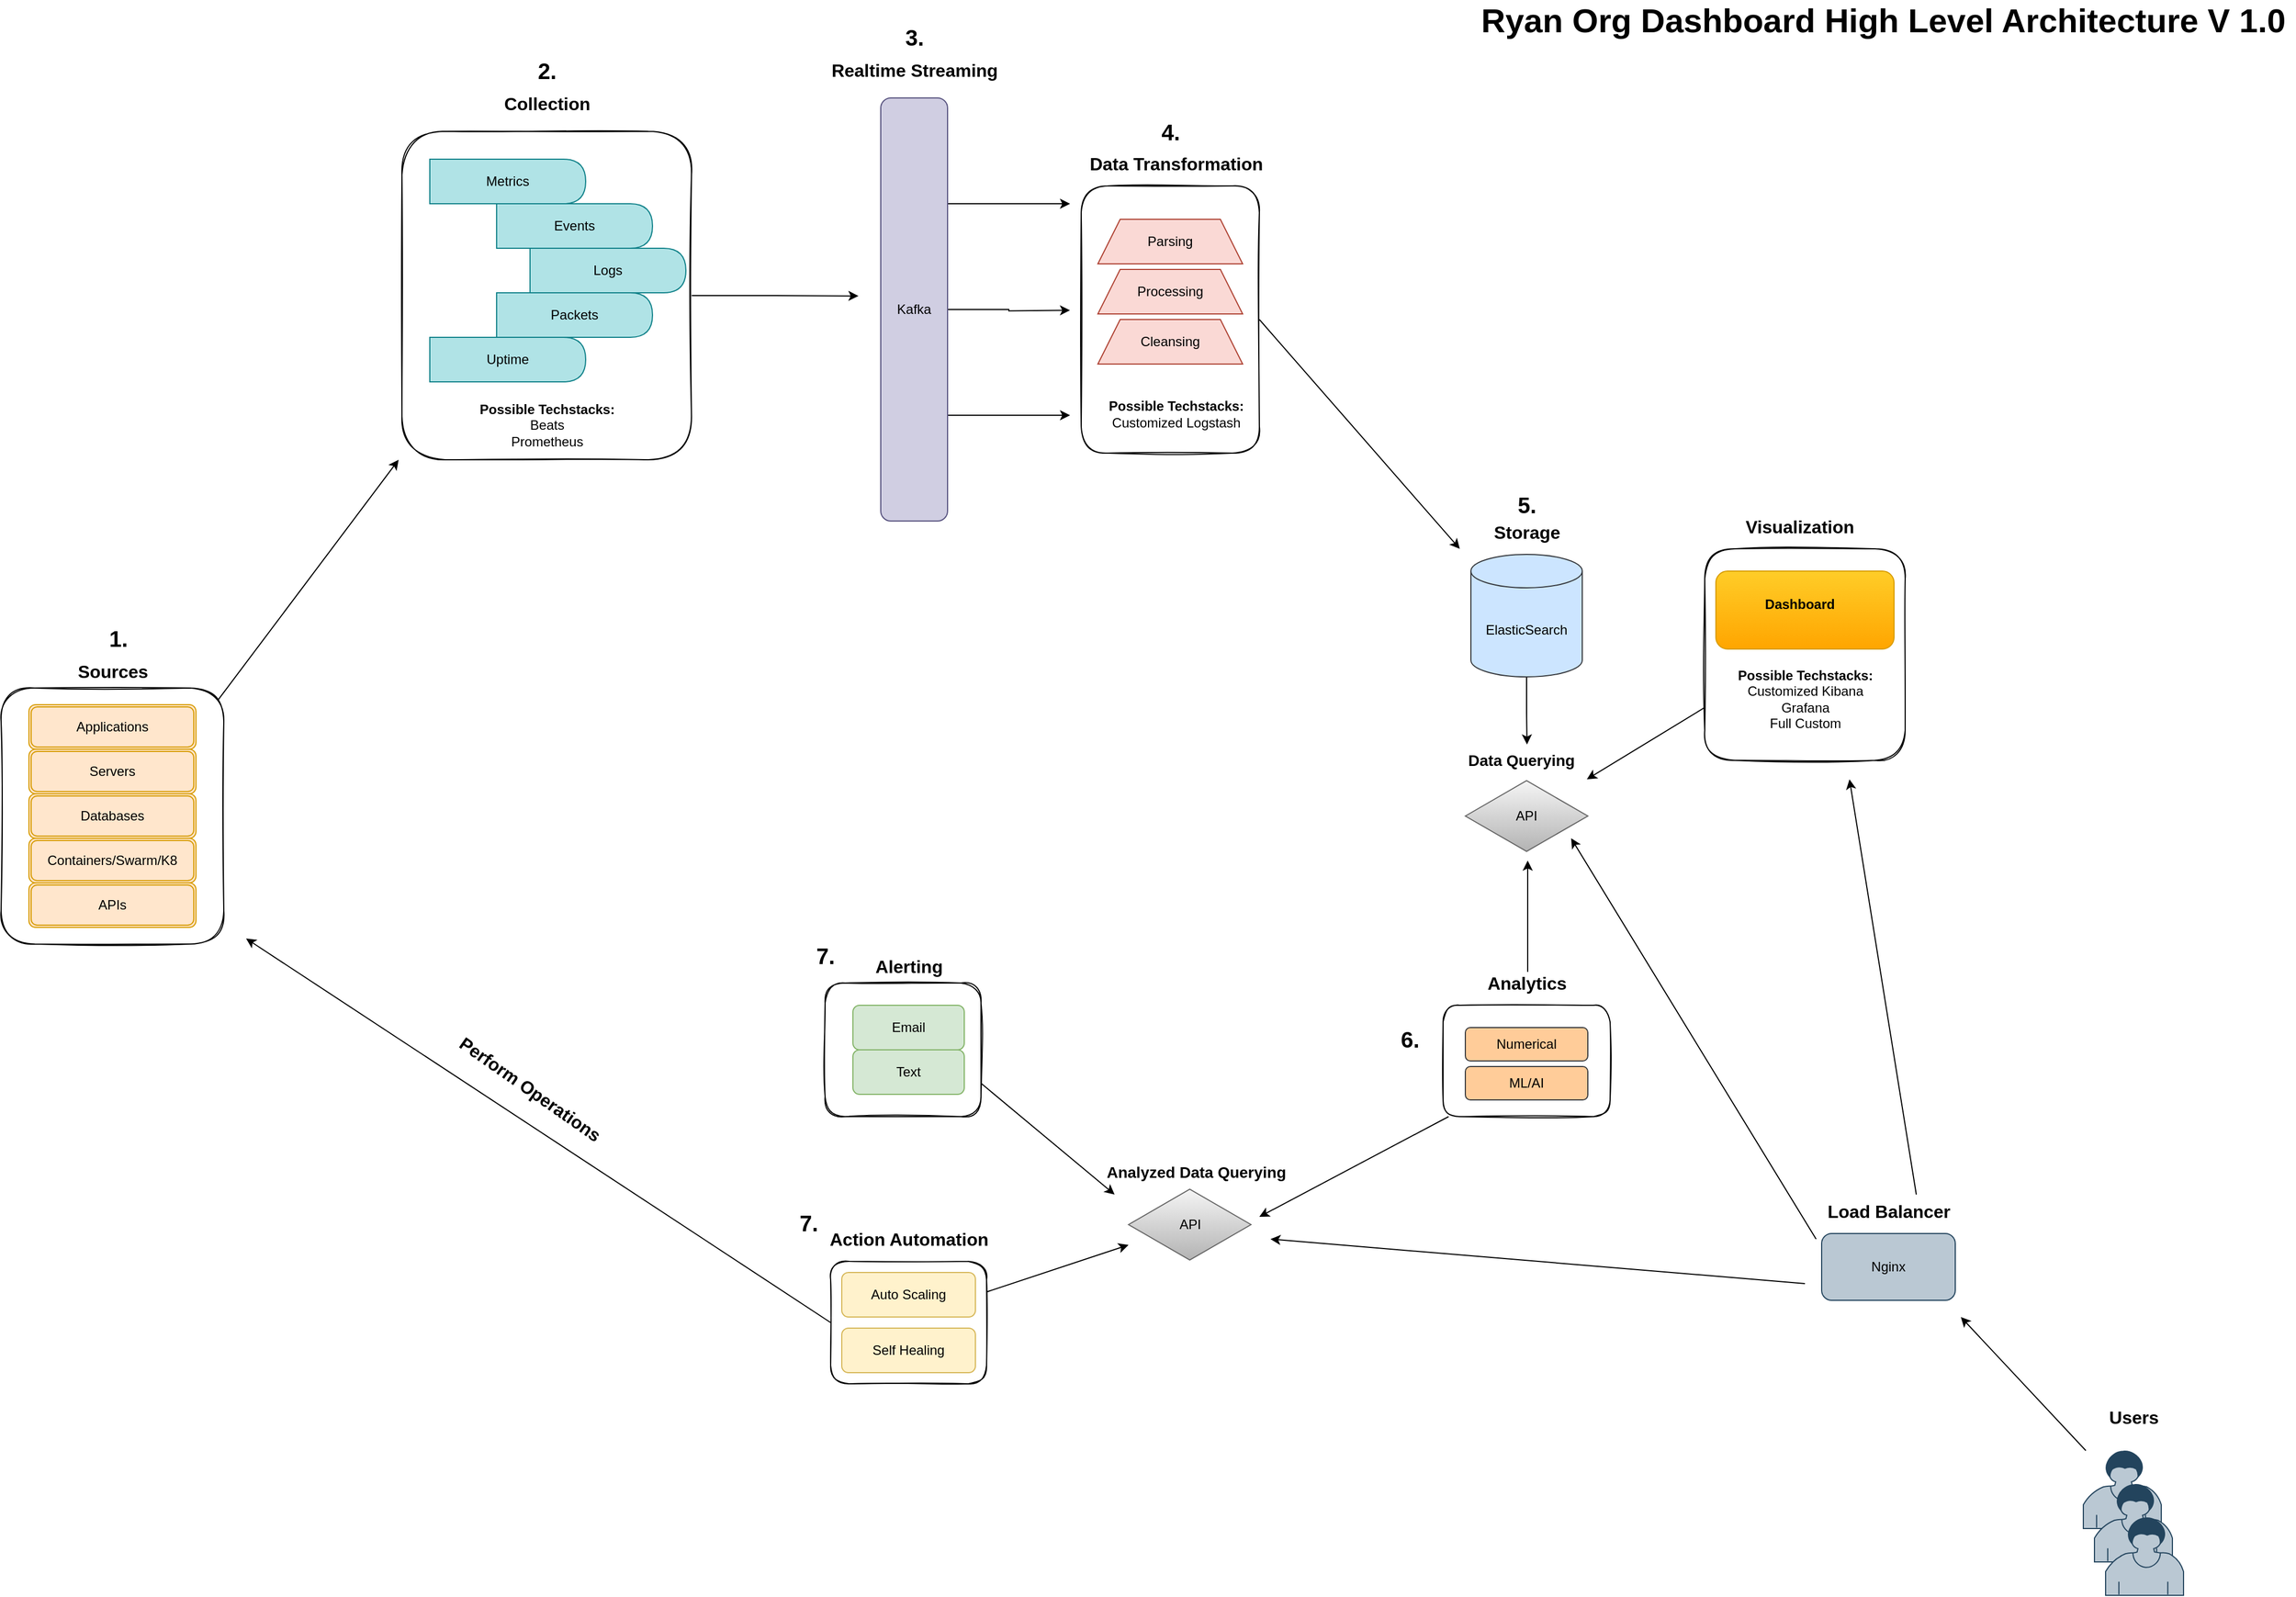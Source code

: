 <mxfile version="14.2.4" type="github"><diagram id="sPTnMleD1Mr2q2q0kxTk" name="Page-1"><mxGraphModel dx="4507" dy="2365" grid="1" gridSize="10" guides="1" tooltips="1" connect="1" arrows="1" fold="1" page="1" pageScale="1" pageWidth="1100" pageHeight="850" math="0" shadow="0"><root><mxCell id="0"/><mxCell id="1" parent="0"/><mxCell id="MaPDQ_zv7LUXjQou9Kr8-93" value="" style="rounded=1;whiteSpace=wrap;html=1;direction=south;glass=0;shadow=0;sketch=1;" vertex="1" parent="1"><mxGeometry x="480" y="-250" width="180" height="190" as="geometry"/></mxCell><mxCell id="MaPDQ_zv7LUXjQou9Kr8-85" value="" style="rounded=1;whiteSpace=wrap;html=1;direction=south;glass=0;shadow=0;sketch=1;" vertex="1" parent="1"><mxGeometry x="-310" y="140" width="140" height="120" as="geometry"/></mxCell><mxCell id="MaPDQ_zv7LUXjQou9Kr8-61" value="" style="rounded=1;whiteSpace=wrap;html=1;direction=south;glass=0;shadow=0;sketch=1;" vertex="1" parent="1"><mxGeometry x="-305" y="390" width="140" height="110" as="geometry"/></mxCell><mxCell id="MaPDQ_zv7LUXjQou9Kr8-62" value="" style="rounded=1;whiteSpace=wrap;html=1;direction=south;glass=0;shadow=0;sketch=1;" vertex="1" parent="1"><mxGeometry x="-80" y="-576" width="160" height="240" as="geometry"/></mxCell><mxCell id="MaPDQ_zv7LUXjQou9Kr8-63" value="" style="rounded=1;whiteSpace=wrap;html=1;direction=south;glass=0;shadow=0;sketch=1;" vertex="1" parent="1"><mxGeometry x="-1050" y="-125" width="200" height="230" as="geometry"/></mxCell><mxCell id="MaPDQ_zv7LUXjQou9Kr8-58" value="" style="rounded=1;whiteSpace=wrap;html=1;direction=south;glass=0;shadow=0;sketch=1;" vertex="1" parent="1"><mxGeometry x="245" y="160" width="150" height="100" as="geometry"/></mxCell><mxCell id="MaPDQ_zv7LUXjQou9Kr8-70" style="edgeStyle=orthogonalEdgeStyle;rounded=0;orthogonalLoop=1;jettySize=auto;html=1;exitX=0.5;exitY=0;exitDx=0;exitDy=0;" edge="1" parent="1" source="MaPDQ_zv7LUXjQou9Kr8-47"><mxGeometry relative="1" as="geometry"><mxPoint x="-280" y="-477.143" as="targetPoint"/></mxGeometry></mxCell><mxCell id="MaPDQ_zv7LUXjQou9Kr8-47" value="" style="rounded=1;whiteSpace=wrap;html=1;direction=south;glass=0;shadow=0;sketch=1;" vertex="1" parent="1"><mxGeometry x="-690" y="-625" width="260" height="295" as="geometry"/></mxCell><mxCell id="MaPDQ_zv7LUXjQou9Kr8-1" value="" style="shape=mxgraph.bpmn.user_task;html=1;outlineConnect=0;fillColor=#bac8d3;strokeColor=#23445d;" vertex="1" parent="1"><mxGeometry x="820" y="560" width="70" height="70" as="geometry"/></mxCell><mxCell id="MaPDQ_zv7LUXjQou9Kr8-2" value="" style="shape=mxgraph.bpmn.user_task;html=1;outlineConnect=0;fillColor=#bac8d3;strokeColor=#23445d;" vertex="1" parent="1"><mxGeometry x="830" y="590" width="70" height="70" as="geometry"/></mxCell><mxCell id="MaPDQ_zv7LUXjQou9Kr8-3" value="" style="shape=mxgraph.bpmn.user_task;html=1;outlineConnect=0;fillColor=#bac8d3;strokeColor=#23445d;" vertex="1" parent="1"><mxGeometry x="840" y="620" width="70" height="70" as="geometry"/></mxCell><mxCell id="MaPDQ_zv7LUXjQou9Kr8-4" value="&lt;font style=&quot;font-size: 16px&quot;&gt;&lt;b&gt;Users&lt;/b&gt;&lt;/font&gt;" style="text;html=1;align=center;verticalAlign=middle;resizable=0;points=[];autosize=1;" vertex="1" parent="1"><mxGeometry x="835" y="520" width="60" height="20" as="geometry"/></mxCell><mxCell id="MaPDQ_zv7LUXjQou9Kr8-9" value="APIs" style="shape=ext;double=1;rounded=1;whiteSpace=wrap;html=1;fillColor=#ffe6cc;strokeColor=#d79b00;" vertex="1" parent="1"><mxGeometry x="-1025" y="50" width="150" height="40" as="geometry"/></mxCell><mxCell id="MaPDQ_zv7LUXjQou9Kr8-10" value="Containers/Swarm/K8" style="shape=ext;double=1;rounded=1;whiteSpace=wrap;html=1;fillColor=#ffe6cc;strokeColor=#d79b00;" vertex="1" parent="1"><mxGeometry x="-1025" y="10" width="150" height="40" as="geometry"/></mxCell><mxCell id="MaPDQ_zv7LUXjQou9Kr8-11" value="Databases" style="shape=ext;double=1;rounded=1;whiteSpace=wrap;html=1;fillColor=#ffe6cc;strokeColor=#d79b00;" vertex="1" parent="1"><mxGeometry x="-1025" y="-30" width="150" height="40" as="geometry"/></mxCell><mxCell id="MaPDQ_zv7LUXjQou9Kr8-12" value="Servers" style="shape=ext;double=1;rounded=1;whiteSpace=wrap;html=1;fillColor=#ffe6cc;strokeColor=#d79b00;" vertex="1" parent="1"><mxGeometry x="-1025" y="-70" width="150" height="40" as="geometry"/></mxCell><mxCell id="MaPDQ_zv7LUXjQou9Kr8-13" value="Applications" style="shape=ext;double=1;rounded=1;whiteSpace=wrap;html=1;fillColor=#ffe6cc;strokeColor=#d79b00;" vertex="1" parent="1"><mxGeometry x="-1025" y="-110" width="150" height="40" as="geometry"/></mxCell><mxCell id="MaPDQ_zv7LUXjQou9Kr8-14" value="&lt;font style=&quot;font-size: 16px&quot;&gt;&lt;b&gt;Sources&lt;/b&gt;&lt;/font&gt;" style="text;html=1;align=center;verticalAlign=middle;resizable=0;points=[];autosize=1;" vertex="1" parent="1"><mxGeometry x="-990" y="-150" width="80" height="20" as="geometry"/></mxCell><mxCell id="MaPDQ_zv7LUXjQou9Kr8-24" value="Metrics" style="shape=delay;whiteSpace=wrap;html=1;fillColor=#b0e3e6;strokeColor=#0e8088;" vertex="1" parent="1"><mxGeometry x="-665" y="-600" width="140" height="40" as="geometry"/></mxCell><mxCell id="MaPDQ_zv7LUXjQou9Kr8-25" value="Events" style="shape=delay;whiteSpace=wrap;html=1;fillColor=#b0e3e6;strokeColor=#0e8088;" vertex="1" parent="1"><mxGeometry x="-605" y="-560" width="140" height="40" as="geometry"/></mxCell><mxCell id="MaPDQ_zv7LUXjQou9Kr8-26" value="Logs" style="shape=delay;whiteSpace=wrap;html=1;fillColor=#b0e3e6;strokeColor=#0e8088;" vertex="1" parent="1"><mxGeometry x="-575" y="-520" width="140" height="40" as="geometry"/></mxCell><mxCell id="MaPDQ_zv7LUXjQou9Kr8-27" value="Packets" style="shape=delay;whiteSpace=wrap;html=1;fillColor=#b0e3e6;strokeColor=#0e8088;" vertex="1" parent="1"><mxGeometry x="-605" y="-480" width="140" height="40" as="geometry"/></mxCell><mxCell id="MaPDQ_zv7LUXjQou9Kr8-28" value="Uptime" style="shape=delay;whiteSpace=wrap;html=1;fillColor=#b0e3e6;strokeColor=#0e8088;" vertex="1" parent="1"><mxGeometry x="-665" y="-440" width="140" height="40" as="geometry"/></mxCell><mxCell id="MaPDQ_zv7LUXjQou9Kr8-29" value="&lt;b&gt;&lt;font style=&quot;font-size: 16px&quot;&gt;Collection&lt;/font&gt;&lt;/b&gt;" style="text;html=1;align=center;verticalAlign=middle;resizable=0;points=[];autosize=1;" vertex="1" parent="1"><mxGeometry x="-605" y="-660" width="90" height="20" as="geometry"/></mxCell><mxCell id="MaPDQ_zv7LUXjQou9Kr8-74" style="edgeStyle=orthogonalEdgeStyle;rounded=0;orthogonalLoop=1;jettySize=auto;html=1;exitX=0.25;exitY=0;exitDx=0;exitDy=0;" edge="1" parent="1" source="MaPDQ_zv7LUXjQou9Kr8-30"><mxGeometry relative="1" as="geometry"><mxPoint x="-90" y="-560" as="targetPoint"/></mxGeometry></mxCell><mxCell id="MaPDQ_zv7LUXjQou9Kr8-75" style="edgeStyle=orthogonalEdgeStyle;rounded=0;orthogonalLoop=1;jettySize=auto;html=1;exitX=0.5;exitY=0;exitDx=0;exitDy=0;" edge="1" parent="1" source="MaPDQ_zv7LUXjQou9Kr8-30"><mxGeometry relative="1" as="geometry"><mxPoint x="-90" y="-464.286" as="targetPoint"/></mxGeometry></mxCell><mxCell id="MaPDQ_zv7LUXjQou9Kr8-76" style="edgeStyle=orthogonalEdgeStyle;rounded=0;orthogonalLoop=1;jettySize=auto;html=1;exitX=0.75;exitY=0;exitDx=0;exitDy=0;" edge="1" parent="1" source="MaPDQ_zv7LUXjQou9Kr8-30"><mxGeometry relative="1" as="geometry"><mxPoint x="-90" y="-370" as="targetPoint"/></mxGeometry></mxCell><mxCell id="MaPDQ_zv7LUXjQou9Kr8-30" value="Kafka" style="rounded=1;whiteSpace=wrap;html=1;direction=south;fillColor=#d0cee2;strokeColor=#56517e;" vertex="1" parent="1"><mxGeometry x="-260" y="-655" width="60" height="380" as="geometry"/></mxCell><mxCell id="MaPDQ_zv7LUXjQou9Kr8-31" value="&lt;font style=&quot;font-size: 16px&quot;&gt;&lt;b&gt;Realtime Streaming&lt;/b&gt;&lt;/font&gt;" style="text;html=1;align=center;verticalAlign=middle;resizable=0;points=[];autosize=1;" vertex="1" parent="1"><mxGeometry x="-310" y="-690" width="160" height="20" as="geometry"/></mxCell><mxCell id="MaPDQ_zv7LUXjQou9Kr8-32" value="&lt;font style=&quot;font-size: 16px&quot;&gt;&lt;b&gt;Data Transformation&lt;/b&gt;&lt;/font&gt;" style="text;html=1;align=center;verticalAlign=middle;resizable=0;points=[];autosize=1;" vertex="1" parent="1"><mxGeometry x="-80" y="-606" width="170" height="20" as="geometry"/></mxCell><mxCell id="MaPDQ_zv7LUXjQou9Kr8-33" value="Processing" style="shape=trapezoid;perimeter=trapezoidPerimeter;whiteSpace=wrap;html=1;fixedSize=1;fillColor=#fad9d5;strokeColor=#ae4132;" vertex="1" parent="1"><mxGeometry x="-65" y="-501" width="130" height="40" as="geometry"/></mxCell><mxCell id="MaPDQ_zv7LUXjQou9Kr8-34" value="Parsing" style="shape=trapezoid;perimeter=trapezoidPerimeter;whiteSpace=wrap;html=1;fixedSize=1;fillColor=#fad9d5;strokeColor=#ae4132;" vertex="1" parent="1"><mxGeometry x="-65" y="-546" width="130" height="40" as="geometry"/></mxCell><mxCell id="MaPDQ_zv7LUXjQou9Kr8-35" value="Cleansing" style="shape=trapezoid;perimeter=trapezoidPerimeter;whiteSpace=wrap;html=1;fixedSize=1;fillColor=#fad9d5;strokeColor=#ae4132;" vertex="1" parent="1"><mxGeometry x="-65" y="-456" width="130" height="40" as="geometry"/></mxCell><mxCell id="MaPDQ_zv7LUXjQou9Kr8-80" style="edgeStyle=orthogonalEdgeStyle;rounded=0;orthogonalLoop=1;jettySize=auto;html=1;exitX=0.5;exitY=1;exitDx=0;exitDy=0;exitPerimeter=0;entryX=0.549;entryY=-0.214;entryDx=0;entryDy=0;entryPerimeter=0;" edge="1" parent="1" source="MaPDQ_zv7LUXjQou9Kr8-36" target="MaPDQ_zv7LUXjQou9Kr8-79"><mxGeometry relative="1" as="geometry"/></mxCell><mxCell id="MaPDQ_zv7LUXjQou9Kr8-36" value="ElasticSearch" style="shape=cylinder3;whiteSpace=wrap;html=1;boundedLbl=1;backgroundOutline=1;size=15;fillColor=#cce5ff;strokeColor=#36393d;" vertex="1" parent="1"><mxGeometry x="270" y="-245" width="100" height="110" as="geometry"/></mxCell><mxCell id="MaPDQ_zv7LUXjQou9Kr8-37" value="&lt;font style=&quot;font-size: 16px&quot;&gt;&lt;b&gt;Storage&lt;/b&gt;&lt;/font&gt;" style="text;html=1;align=center;verticalAlign=middle;resizable=0;points=[];autosize=1;" vertex="1" parent="1"><mxGeometry x="280" y="-275" width="80" height="20" as="geometry"/></mxCell><mxCell id="MaPDQ_zv7LUXjQou9Kr8-38" value="Numerical" style="rounded=1;whiteSpace=wrap;html=1;fillColor=#ffcc99;strokeColor=#36393d;" vertex="1" parent="1"><mxGeometry x="265" y="180" width="110" height="30" as="geometry"/></mxCell><mxCell id="MaPDQ_zv7LUXjQou9Kr8-39" value="ML/AI" style="rounded=1;whiteSpace=wrap;html=1;fillColor=#ffcc99;strokeColor=#36393d;" vertex="1" parent="1"><mxGeometry x="265" y="215" width="110" height="30" as="geometry"/></mxCell><mxCell id="MaPDQ_zv7LUXjQou9Kr8-40" value="&lt;font style=&quot;font-size: 16px&quot;&gt;&lt;b&gt;Analytics&lt;/b&gt;&lt;/font&gt;" style="text;html=1;align=center;verticalAlign=middle;resizable=0;points=[];autosize=1;" vertex="1" parent="1"><mxGeometry x="275" y="130" width="90" height="20" as="geometry"/></mxCell><mxCell id="MaPDQ_zv7LUXjQou9Kr8-42" value="Email" style="rounded=1;whiteSpace=wrap;html=1;fillColor=#d5e8d4;strokeColor=#82b366;" vertex="1" parent="1"><mxGeometry x="-285" y="160" width="100" height="40" as="geometry"/></mxCell><mxCell id="MaPDQ_zv7LUXjQou9Kr8-43" value="Auto Scaling" style="rounded=1;whiteSpace=wrap;html=1;fillColor=#fff2cc;strokeColor=#d6b656;" vertex="1" parent="1"><mxGeometry x="-295" y="400" width="120" height="40" as="geometry"/></mxCell><mxCell id="MaPDQ_zv7LUXjQou9Kr8-44" value="Self Healing" style="rounded=1;whiteSpace=wrap;html=1;fillColor=#fff2cc;strokeColor=#d6b656;" vertex="1" parent="1"><mxGeometry x="-295" y="450" width="120" height="40" as="geometry"/></mxCell><mxCell id="MaPDQ_zv7LUXjQou9Kr8-45" value="&lt;font style=&quot;font-size: 16px&quot;&gt;&lt;b&gt;Action Automation&lt;/b&gt;&lt;/font&gt;" style="text;html=1;align=center;verticalAlign=middle;resizable=0;points=[];autosize=1;" vertex="1" parent="1"><mxGeometry x="-315" y="360" width="160" height="20" as="geometry"/></mxCell><mxCell id="MaPDQ_zv7LUXjQou9Kr8-49" value="&lt;font style=&quot;font-size: 16px&quot;&gt;&lt;b&gt;Alerting&lt;/b&gt;&lt;/font&gt;" style="text;html=1;align=center;verticalAlign=middle;resizable=0;points=[];autosize=1;" vertex="1" parent="1"><mxGeometry x="-275" y="115" width="80" height="20" as="geometry"/></mxCell><mxCell id="MaPDQ_zv7LUXjQou9Kr8-50" value="Text" style="rounded=1;whiteSpace=wrap;html=1;fillColor=#d5e8d4;strokeColor=#82b366;" vertex="1" parent="1"><mxGeometry x="-285" y="200" width="100" height="40" as="geometry"/></mxCell><mxCell id="MaPDQ_zv7LUXjQou9Kr8-52" value="&lt;font style=&quot;font-size: 16px&quot;&gt;&lt;b&gt;Load Balancer&lt;/b&gt;&lt;/font&gt;" style="text;html=1;align=center;verticalAlign=middle;resizable=0;points=[];autosize=1;" vertex="1" parent="1"><mxGeometry x="580" y="335" width="130" height="20" as="geometry"/></mxCell><mxCell id="MaPDQ_zv7LUXjQou9Kr8-53" value="Nginx" style="rounded=1;whiteSpace=wrap;html=1;shadow=0;glass=0;sketch=0;fillColor=#bac8d3;strokeColor=#23445d;" vertex="1" parent="1"><mxGeometry x="585" y="365" width="120" height="60" as="geometry"/></mxCell><mxCell id="MaPDQ_zv7LUXjQou9Kr8-56" value="API" style="html=1;whiteSpace=wrap;aspect=fixed;shape=isoRectangle;rounded=1;shadow=0;glass=0;sketch=0;gradientColor=#b3b3b3;fillColor=#f5f5f5;strokeColor=#666666;" vertex="1" parent="1"><mxGeometry x="-37.5" y="324" width="110" height="66" as="geometry"/></mxCell><mxCell id="MaPDQ_zv7LUXjQou9Kr8-57" value="API" style="html=1;whiteSpace=wrap;aspect=fixed;shape=isoRectangle;rounded=1;shadow=0;glass=0;sketch=0;gradientColor=#b3b3b3;fillColor=#f5f5f5;strokeColor=#666666;" vertex="1" parent="1"><mxGeometry x="265" y="-43" width="110" height="66" as="geometry"/></mxCell><mxCell id="MaPDQ_zv7LUXjQou9Kr8-64" value="&lt;b&gt;Possible Techstacks:&lt;/b&gt;&lt;br&gt;Beats&lt;br&gt;Prometheus" style="text;html=1;align=center;verticalAlign=middle;resizable=0;points=[];autosize=1;" vertex="1" parent="1"><mxGeometry x="-630" y="-386" width="140" height="50" as="geometry"/></mxCell><mxCell id="MaPDQ_zv7LUXjQou9Kr8-68" value="" style="endArrow=classic;html=1;exitX=0.047;exitY=0.026;exitDx=0;exitDy=0;exitPerimeter=0;" edge="1" parent="1" source="MaPDQ_zv7LUXjQou9Kr8-63"><mxGeometry width="50" height="50" relative="1" as="geometry"><mxPoint x="-850" y="-130" as="sourcePoint"/><mxPoint x="-693" y="-330" as="targetPoint"/></mxGeometry></mxCell><mxCell id="MaPDQ_zv7LUXjQou9Kr8-71" value="&lt;b&gt;Possible Techstacks:&lt;/b&gt;&lt;br&gt;Customized Logstash" style="text;html=1;align=center;verticalAlign=middle;resizable=0;points=[];autosize=1;" vertex="1" parent="1"><mxGeometry x="-65" y="-386" width="140" height="30" as="geometry"/></mxCell><mxCell id="MaPDQ_zv7LUXjQou9Kr8-78" value="" style="endArrow=classic;html=1;exitX=0.5;exitY=0;exitDx=0;exitDy=0;" edge="1" parent="1" source="MaPDQ_zv7LUXjQou9Kr8-62"><mxGeometry width="50" height="50" relative="1" as="geometry"><mxPoint x="90" y="-452.5" as="sourcePoint"/><mxPoint x="260" y="-250" as="targetPoint"/></mxGeometry></mxCell><mxCell id="MaPDQ_zv7LUXjQou9Kr8-79" value="&lt;b&gt;&lt;font style=&quot;font-size: 14px&quot;&gt;Data Querying&lt;/font&gt;&lt;/b&gt;" style="text;html=1;align=center;verticalAlign=middle;resizable=0;points=[];autosize=1;" vertex="1" parent="1"><mxGeometry x="260" y="-70" width="110" height="20" as="geometry"/></mxCell><mxCell id="MaPDQ_zv7LUXjQou9Kr8-81" value="" style="endArrow=classic;html=1;" edge="1" parent="1"><mxGeometry width="50" height="50" relative="1" as="geometry"><mxPoint x="321" y="130" as="sourcePoint"/><mxPoint x="321" y="30" as="targetPoint"/></mxGeometry></mxCell><mxCell id="MaPDQ_zv7LUXjQou9Kr8-82" value="&lt;font style=&quot;font-size: 14px&quot;&gt;&lt;b&gt;Analyzed Data Querying&lt;/b&gt;&lt;/font&gt;" style="text;html=1;align=center;verticalAlign=middle;resizable=0;points=[];autosize=1;" vertex="1" parent="1"><mxGeometry x="-67.5" y="300" width="180" height="20" as="geometry"/></mxCell><mxCell id="MaPDQ_zv7LUXjQou9Kr8-88" value="" style="endArrow=classic;html=1;exitX=0.25;exitY=0;exitDx=0;exitDy=0;" edge="1" parent="1" source="MaPDQ_zv7LUXjQou9Kr8-61" target="MaPDQ_zv7LUXjQou9Kr8-56"><mxGeometry width="50" height="50" relative="1" as="geometry"><mxPoint x="-49.46" y="439.96" as="sourcePoint"/><mxPoint x="-7.5" y="405" as="targetPoint"/></mxGeometry></mxCell><mxCell id="MaPDQ_zv7LUXjQou9Kr8-89" value="" style="rounded=1;whiteSpace=wrap;html=1;shadow=0;glass=0;sketch=0;gradientColor=#ffa500;fillColor=#ffcd28;strokeColor=#d79b00;" vertex="1" parent="1"><mxGeometry x="490" y="-230" width="160" height="70" as="geometry"/></mxCell><mxCell id="MaPDQ_zv7LUXjQou9Kr8-90" value="&lt;font style=&quot;font-size: 16px&quot;&gt;&lt;b&gt;Visualization&lt;/b&gt;&lt;/font&gt;" style="text;html=1;align=center;verticalAlign=middle;resizable=0;points=[];autosize=1;" vertex="1" parent="1"><mxGeometry x="510" y="-280" width="110" height="20" as="geometry"/></mxCell><mxCell id="MaPDQ_zv7LUXjQou9Kr8-91" value="&lt;b&gt;Possible Techstacks:&lt;/b&gt;&lt;br&gt;Customized Kibana&lt;br&gt;Grafana&lt;br&gt;Full Custom" style="text;html=1;align=center;verticalAlign=middle;resizable=0;points=[];autosize=1;" vertex="1" parent="1"><mxGeometry x="500" y="-145" width="140" height="60" as="geometry"/></mxCell><mxCell id="MaPDQ_zv7LUXjQou9Kr8-92" value="&lt;b&gt;&lt;font style=&quot;font-size: 12px&quot;&gt;Dashboard&lt;/font&gt;&lt;/b&gt;" style="text;html=1;align=center;verticalAlign=middle;resizable=0;points=[];autosize=1;" vertex="1" parent="1"><mxGeometry x="525" y="-210" width="80" height="20" as="geometry"/></mxCell><mxCell id="MaPDQ_zv7LUXjQou9Kr8-97" value="" style="endArrow=classic;html=1;exitX=0.75;exitY=1;exitDx=0;exitDy=0;" edge="1" parent="1" source="MaPDQ_zv7LUXjQou9Kr8-93" target="MaPDQ_zv7LUXjQou9Kr8-57"><mxGeometry width="50" height="50" relative="1" as="geometry"><mxPoint x="450" y="-80" as="sourcePoint"/><mxPoint x="380" y="-10" as="targetPoint"/></mxGeometry></mxCell><mxCell id="MaPDQ_zv7LUXjQou9Kr8-99" value="" style="endArrow=classic;html=1;exitX=0.75;exitY=0;exitDx=0;exitDy=0;" edge="1" parent="1" source="MaPDQ_zv7LUXjQou9Kr8-85"><mxGeometry width="50" height="50" relative="1" as="geometry"><mxPoint x="-155" y="427.5" as="sourcePoint"/><mxPoint x="-50" y="330" as="targetPoint"/></mxGeometry></mxCell><mxCell id="MaPDQ_zv7LUXjQou9Kr8-100" value="" style="endArrow=classic;html=1;exitX=1;exitY=0.967;exitDx=0;exitDy=0;exitPerimeter=0;" edge="1" parent="1" source="MaPDQ_zv7LUXjQou9Kr8-58"><mxGeometry width="50" height="50" relative="1" as="geometry"><mxPoint x="130" y="270" as="sourcePoint"/><mxPoint x="80" y="350" as="targetPoint"/></mxGeometry></mxCell><mxCell id="MaPDQ_zv7LUXjQou9Kr8-101" value="" style="endArrow=classic;html=1;exitX=0.5;exitY=1;exitDx=0;exitDy=0;" edge="1" parent="1" source="MaPDQ_zv7LUXjQou9Kr8-61"><mxGeometry width="50" height="50" relative="1" as="geometry"><mxPoint x="-700" y="240" as="sourcePoint"/><mxPoint x="-830" y="100" as="targetPoint"/></mxGeometry></mxCell><mxCell id="MaPDQ_zv7LUXjQou9Kr8-102" value="&lt;font style=&quot;font-size: 16px&quot;&gt;&lt;b&gt;Perform Operations&lt;/b&gt;&lt;/font&gt;" style="text;html=1;align=center;verticalAlign=middle;resizable=0;points=[];autosize=1;rotation=35;" vertex="1" parent="1"><mxGeometry x="-660" y="225" width="170" height="20" as="geometry"/></mxCell><mxCell id="MaPDQ_zv7LUXjQou9Kr8-103" value="" style="endArrow=classic;html=1;" edge="1" parent="1" source="MaPDQ_zv7LUXjQou9Kr8-1"><mxGeometry width="50" height="50" relative="1" as="geometry"><mxPoint x="720" y="520" as="sourcePoint"/><mxPoint x="710" y="440" as="targetPoint"/></mxGeometry></mxCell><mxCell id="MaPDQ_zv7LUXjQou9Kr8-104" value="" style="endArrow=classic;html=1;" edge="1" parent="1"><mxGeometry width="50" height="50" relative="1" as="geometry"><mxPoint x="670" y="330" as="sourcePoint"/><mxPoint x="610" y="-43" as="targetPoint"/></mxGeometry></mxCell><mxCell id="MaPDQ_zv7LUXjQou9Kr8-105" value="" style="endArrow=classic;html=1;" edge="1" parent="1"><mxGeometry width="50" height="50" relative="1" as="geometry"><mxPoint x="570" y="410" as="sourcePoint"/><mxPoint x="90" y="370" as="targetPoint"/></mxGeometry></mxCell><mxCell id="MaPDQ_zv7LUXjQou9Kr8-106" value="" style="endArrow=classic;html=1;" edge="1" parent="1"><mxGeometry width="50" height="50" relative="1" as="geometry"><mxPoint x="580" y="370" as="sourcePoint"/><mxPoint x="360" y="10" as="targetPoint"/></mxGeometry></mxCell><mxCell id="MaPDQ_zv7LUXjQou9Kr8-107" value="&lt;font size=&quot;1&quot;&gt;&lt;b style=&quot;font-size: 30px&quot;&gt;Ryan Org Dashboard High Level Architecture V 1.0&lt;/b&gt;&lt;/font&gt;" style="text;html=1;align=center;verticalAlign=middle;resizable=0;points=[];autosize=1;" vertex="1" parent="1"><mxGeometry x="270" y="-740" width="740" height="30" as="geometry"/></mxCell><mxCell id="MaPDQ_zv7LUXjQou9Kr8-108" value="&lt;font size=&quot;1&quot;&gt;&lt;b style=&quot;font-size: 20px&quot;&gt;1.&lt;/b&gt;&lt;/font&gt;" style="text;html=1;align=center;verticalAlign=middle;resizable=0;points=[];autosize=1;" vertex="1" parent="1"><mxGeometry x="-960" y="-180" width="30" height="20" as="geometry"/></mxCell><mxCell id="MaPDQ_zv7LUXjQou9Kr8-110" value="&lt;font size=&quot;1&quot;&gt;&lt;b style=&quot;font-size: 20px&quot;&gt;2.&lt;/b&gt;&lt;/font&gt;" style="text;html=1;align=center;verticalAlign=middle;resizable=0;points=[];autosize=1;" vertex="1" parent="1"><mxGeometry x="-575" y="-690" width="30" height="20" as="geometry"/></mxCell><mxCell id="MaPDQ_zv7LUXjQou9Kr8-111" value="&lt;span style=&quot;font-size: 20px&quot;&gt;&lt;b&gt;7.&lt;/b&gt;&lt;/span&gt;" style="text;html=1;align=center;verticalAlign=middle;resizable=0;points=[];autosize=1;" vertex="1" parent="1"><mxGeometry x="-325" y="105" width="30" height="20" as="geometry"/></mxCell><mxCell id="MaPDQ_zv7LUXjQou9Kr8-112" value="&lt;span style=&quot;font-size: 20px&quot;&gt;&lt;b&gt;6.&lt;/b&gt;&lt;/span&gt;" style="text;html=1;align=center;verticalAlign=middle;resizable=0;points=[];autosize=1;" vertex="1" parent="1"><mxGeometry x="200" y="180" width="30" height="20" as="geometry"/></mxCell><mxCell id="MaPDQ_zv7LUXjQou9Kr8-113" value="&lt;span style=&quot;font-size: 20px&quot;&gt;&lt;b&gt;5.&lt;/b&gt;&lt;/span&gt;" style="text;html=1;align=center;verticalAlign=middle;resizable=0;points=[];autosize=1;" vertex="1" parent="1"><mxGeometry x="305" y="-300" width="30" height="20" as="geometry"/></mxCell><mxCell id="MaPDQ_zv7LUXjQou9Kr8-114" value="&lt;font size=&quot;1&quot;&gt;&lt;b style=&quot;font-size: 20px&quot;&gt;4.&lt;/b&gt;&lt;/font&gt;" style="text;html=1;align=center;verticalAlign=middle;resizable=0;points=[];autosize=1;" vertex="1" parent="1"><mxGeometry x="-15" y="-635" width="30" height="20" as="geometry"/></mxCell><mxCell id="MaPDQ_zv7LUXjQou9Kr8-115" value="&lt;font size=&quot;1&quot;&gt;&lt;b style=&quot;font-size: 20px&quot;&gt;3.&lt;/b&gt;&lt;/font&gt;" style="text;html=1;align=center;verticalAlign=middle;resizable=0;points=[];autosize=1;" vertex="1" parent="1"><mxGeometry x="-245" y="-720" width="30" height="20" as="geometry"/></mxCell><mxCell id="MaPDQ_zv7LUXjQou9Kr8-116" value="&lt;span style=&quot;font-size: 20px&quot;&gt;&lt;b&gt;7.&lt;/b&gt;&lt;/span&gt;" style="text;html=1;align=center;verticalAlign=middle;resizable=0;points=[];autosize=1;" vertex="1" parent="1"><mxGeometry x="-340" y="345" width="30" height="20" as="geometry"/></mxCell></root></mxGraphModel></diagram></mxfile>